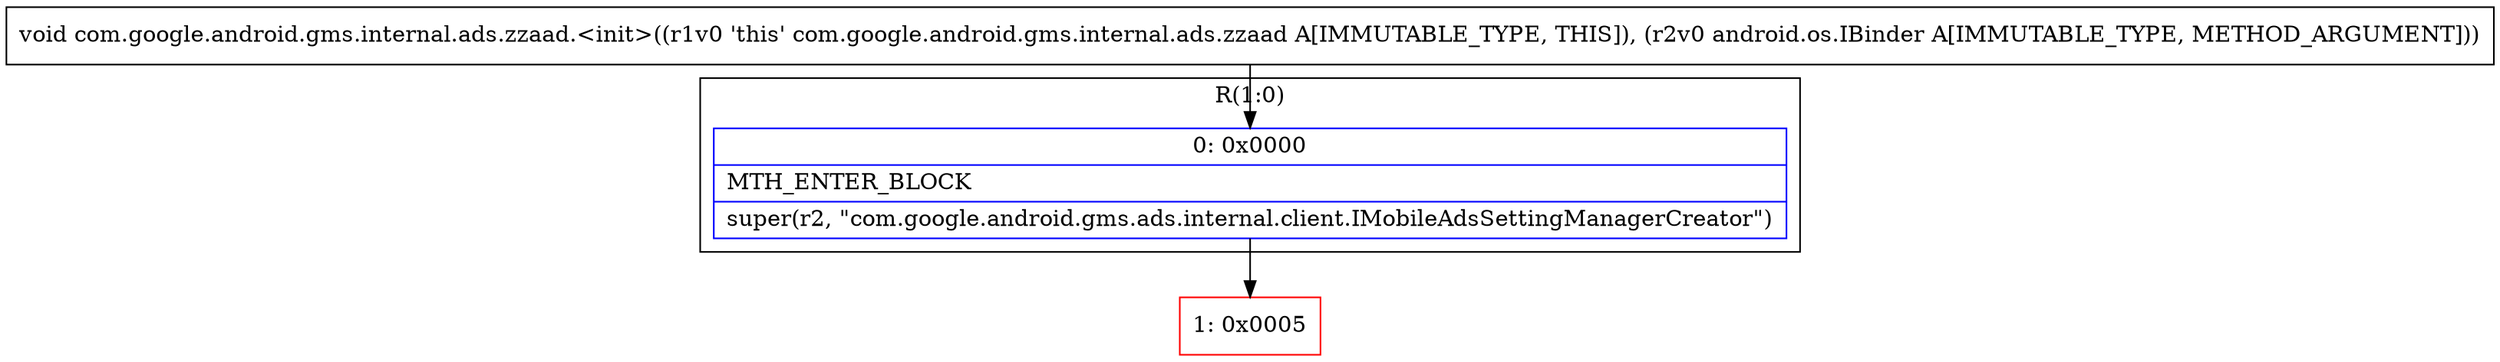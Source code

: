 digraph "CFG forcom.google.android.gms.internal.ads.zzaad.\<init\>(Landroid\/os\/IBinder;)V" {
subgraph cluster_Region_1337916433 {
label = "R(1:0)";
node [shape=record,color=blue];
Node_0 [shape=record,label="{0\:\ 0x0000|MTH_ENTER_BLOCK\l|super(r2, \"com.google.android.gms.ads.internal.client.IMobileAdsSettingManagerCreator\")\l}"];
}
Node_1 [shape=record,color=red,label="{1\:\ 0x0005}"];
MethodNode[shape=record,label="{void com.google.android.gms.internal.ads.zzaad.\<init\>((r1v0 'this' com.google.android.gms.internal.ads.zzaad A[IMMUTABLE_TYPE, THIS]), (r2v0 android.os.IBinder A[IMMUTABLE_TYPE, METHOD_ARGUMENT])) }"];
MethodNode -> Node_0;
Node_0 -> Node_1;
}

